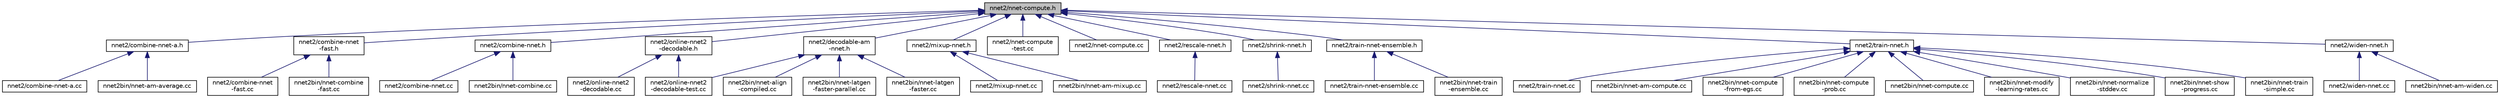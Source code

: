 digraph "nnet2/nnet-compute.h"
{
  edge [fontname="Helvetica",fontsize="10",labelfontname="Helvetica",labelfontsize="10"];
  node [fontname="Helvetica",fontsize="10",shape=record];
  Node71 [label="nnet2/nnet-compute.h",height=0.2,width=0.4,color="black", fillcolor="grey75", style="filled", fontcolor="black"];
  Node71 -> Node72 [dir="back",color="midnightblue",fontsize="10",style="solid",fontname="Helvetica"];
  Node72 [label="nnet2/combine-nnet-a.h",height=0.2,width=0.4,color="black", fillcolor="white", style="filled",URL="$combine-nnet-a_8h.html"];
  Node72 -> Node73 [dir="back",color="midnightblue",fontsize="10",style="solid",fontname="Helvetica"];
  Node73 [label="nnet2/combine-nnet-a.cc",height=0.2,width=0.4,color="black", fillcolor="white", style="filled",URL="$combine-nnet-a_8cc.html"];
  Node72 -> Node74 [dir="back",color="midnightblue",fontsize="10",style="solid",fontname="Helvetica"];
  Node74 [label="nnet2bin/nnet-am-average.cc",height=0.2,width=0.4,color="black", fillcolor="white", style="filled",URL="$nnet-am-average_8cc.html"];
  Node71 -> Node75 [dir="back",color="midnightblue",fontsize="10",style="solid",fontname="Helvetica"];
  Node75 [label="nnet2/combine-nnet\l-fast.h",height=0.2,width=0.4,color="black", fillcolor="white", style="filled",URL="$combine-nnet-fast_8h.html"];
  Node75 -> Node76 [dir="back",color="midnightblue",fontsize="10",style="solid",fontname="Helvetica"];
  Node76 [label="nnet2/combine-nnet\l-fast.cc",height=0.2,width=0.4,color="black", fillcolor="white", style="filled",URL="$combine-nnet-fast_8cc.html"];
  Node75 -> Node77 [dir="back",color="midnightblue",fontsize="10",style="solid",fontname="Helvetica"];
  Node77 [label="nnet2bin/nnet-combine\l-fast.cc",height=0.2,width=0.4,color="black", fillcolor="white", style="filled",URL="$nnet-combine-fast_8cc.html"];
  Node71 -> Node78 [dir="back",color="midnightblue",fontsize="10",style="solid",fontname="Helvetica"];
  Node78 [label="nnet2/combine-nnet.h",height=0.2,width=0.4,color="black", fillcolor="white", style="filled",URL="$combine-nnet_8h.html"];
  Node78 -> Node79 [dir="back",color="midnightblue",fontsize="10",style="solid",fontname="Helvetica"];
  Node79 [label="nnet2/combine-nnet.cc",height=0.2,width=0.4,color="black", fillcolor="white", style="filled",URL="$combine-nnet_8cc.html"];
  Node78 -> Node80 [dir="back",color="midnightblue",fontsize="10",style="solid",fontname="Helvetica"];
  Node80 [label="nnet2bin/nnet-combine.cc",height=0.2,width=0.4,color="black", fillcolor="white", style="filled",URL="$nnet-combine_8cc.html"];
  Node71 -> Node81 [dir="back",color="midnightblue",fontsize="10",style="solid",fontname="Helvetica"];
  Node81 [label="nnet2/decodable-am\l-nnet.h",height=0.2,width=0.4,color="black", fillcolor="white", style="filled",URL="$decodable-am-nnet_8h.html"];
  Node81 -> Node82 [dir="back",color="midnightblue",fontsize="10",style="solid",fontname="Helvetica"];
  Node82 [label="nnet2/online-nnet2\l-decodable-test.cc",height=0.2,width=0.4,color="black", fillcolor="white", style="filled",URL="$online-nnet2-decodable-test_8cc.html"];
  Node81 -> Node83 [dir="back",color="midnightblue",fontsize="10",style="solid",fontname="Helvetica"];
  Node83 [label="nnet2bin/nnet-align\l-compiled.cc",height=0.2,width=0.4,color="black", fillcolor="white", style="filled",URL="$nnet-align-compiled_8cc.html"];
  Node81 -> Node84 [dir="back",color="midnightblue",fontsize="10",style="solid",fontname="Helvetica"];
  Node84 [label="nnet2bin/nnet-latgen\l-faster-parallel.cc",height=0.2,width=0.4,color="black", fillcolor="white", style="filled",URL="$nnet-latgen-faster-parallel_8cc.html"];
  Node81 -> Node85 [dir="back",color="midnightblue",fontsize="10",style="solid",fontname="Helvetica"];
  Node85 [label="nnet2bin/nnet-latgen\l-faster.cc",height=0.2,width=0.4,color="black", fillcolor="white", style="filled",URL="$nnet-latgen-faster_8cc.html"];
  Node71 -> Node86 [dir="back",color="midnightblue",fontsize="10",style="solid",fontname="Helvetica"];
  Node86 [label="nnet2/mixup-nnet.h",height=0.2,width=0.4,color="black", fillcolor="white", style="filled",URL="$mixup-nnet_8h.html"];
  Node86 -> Node87 [dir="back",color="midnightblue",fontsize="10",style="solid",fontname="Helvetica"];
  Node87 [label="nnet2/mixup-nnet.cc",height=0.2,width=0.4,color="black", fillcolor="white", style="filled",URL="$mixup-nnet_8cc.html"];
  Node86 -> Node88 [dir="back",color="midnightblue",fontsize="10",style="solid",fontname="Helvetica"];
  Node88 [label="nnet2bin/nnet-am-mixup.cc",height=0.2,width=0.4,color="black", fillcolor="white", style="filled",URL="$nnet-am-mixup_8cc.html"];
  Node71 -> Node89 [dir="back",color="midnightblue",fontsize="10",style="solid",fontname="Helvetica"];
  Node89 [label="nnet2/nnet-compute\l-test.cc",height=0.2,width=0.4,color="black", fillcolor="white", style="filled",URL="$nnet2_2nnet-compute-test_8cc.html"];
  Node71 -> Node90 [dir="back",color="midnightblue",fontsize="10",style="solid",fontname="Helvetica"];
  Node90 [label="nnet2/nnet-compute.cc",height=0.2,width=0.4,color="black", fillcolor="white", style="filled",URL="$nnet2_2nnet-compute_8cc.html"];
  Node71 -> Node91 [dir="back",color="midnightblue",fontsize="10",style="solid",fontname="Helvetica"];
  Node91 [label="nnet2/online-nnet2\l-decodable.h",height=0.2,width=0.4,color="black", fillcolor="white", style="filled",URL="$online-nnet2-decodable_8h.html"];
  Node91 -> Node82 [dir="back",color="midnightblue",fontsize="10",style="solid",fontname="Helvetica"];
  Node91 -> Node92 [dir="back",color="midnightblue",fontsize="10",style="solid",fontname="Helvetica"];
  Node92 [label="nnet2/online-nnet2\l-decodable.cc",height=0.2,width=0.4,color="black", fillcolor="white", style="filled",URL="$online-nnet2-decodable_8cc.html"];
  Node71 -> Node93 [dir="back",color="midnightblue",fontsize="10",style="solid",fontname="Helvetica"];
  Node93 [label="nnet2/rescale-nnet.h",height=0.2,width=0.4,color="black", fillcolor="white", style="filled",URL="$rescale-nnet_8h.html"];
  Node93 -> Node94 [dir="back",color="midnightblue",fontsize="10",style="solid",fontname="Helvetica"];
  Node94 [label="nnet2/rescale-nnet.cc",height=0.2,width=0.4,color="black", fillcolor="white", style="filled",URL="$rescale-nnet_8cc.html"];
  Node71 -> Node95 [dir="back",color="midnightblue",fontsize="10",style="solid",fontname="Helvetica"];
  Node95 [label="nnet2/shrink-nnet.h",height=0.2,width=0.4,color="black", fillcolor="white", style="filled",URL="$shrink-nnet_8h.html"];
  Node95 -> Node96 [dir="back",color="midnightblue",fontsize="10",style="solid",fontname="Helvetica"];
  Node96 [label="nnet2/shrink-nnet.cc",height=0.2,width=0.4,color="black", fillcolor="white", style="filled",URL="$shrink-nnet_8cc.html"];
  Node71 -> Node97 [dir="back",color="midnightblue",fontsize="10",style="solid",fontname="Helvetica"];
  Node97 [label="nnet2/train-nnet-ensemble.h",height=0.2,width=0.4,color="black", fillcolor="white", style="filled",URL="$train-nnet-ensemble_8h.html"];
  Node97 -> Node98 [dir="back",color="midnightblue",fontsize="10",style="solid",fontname="Helvetica"];
  Node98 [label="nnet2/train-nnet-ensemble.cc",height=0.2,width=0.4,color="black", fillcolor="white", style="filled",URL="$train-nnet-ensemble_8cc.html"];
  Node97 -> Node99 [dir="back",color="midnightblue",fontsize="10",style="solid",fontname="Helvetica"];
  Node99 [label="nnet2bin/nnet-train\l-ensemble.cc",height=0.2,width=0.4,color="black", fillcolor="white", style="filled",URL="$nnet-train-ensemble_8cc.html"];
  Node71 -> Node100 [dir="back",color="midnightblue",fontsize="10",style="solid",fontname="Helvetica"];
  Node100 [label="nnet2/train-nnet.h",height=0.2,width=0.4,color="black", fillcolor="white", style="filled",URL="$train-nnet_8h.html"];
  Node100 -> Node101 [dir="back",color="midnightblue",fontsize="10",style="solid",fontname="Helvetica"];
  Node101 [label="nnet2/train-nnet.cc",height=0.2,width=0.4,color="black", fillcolor="white", style="filled",URL="$train-nnet_8cc.html"];
  Node100 -> Node102 [dir="back",color="midnightblue",fontsize="10",style="solid",fontname="Helvetica"];
  Node102 [label="nnet2bin/nnet-am-compute.cc",height=0.2,width=0.4,color="black", fillcolor="white", style="filled",URL="$nnet-am-compute_8cc.html"];
  Node100 -> Node103 [dir="back",color="midnightblue",fontsize="10",style="solid",fontname="Helvetica"];
  Node103 [label="nnet2bin/nnet-compute\l-from-egs.cc",height=0.2,width=0.4,color="black", fillcolor="white", style="filled",URL="$nnet-compute-from-egs_8cc.html"];
  Node100 -> Node104 [dir="back",color="midnightblue",fontsize="10",style="solid",fontname="Helvetica"];
  Node104 [label="nnet2bin/nnet-compute\l-prob.cc",height=0.2,width=0.4,color="black", fillcolor="white", style="filled",URL="$nnet-compute-prob_8cc.html"];
  Node100 -> Node105 [dir="back",color="midnightblue",fontsize="10",style="solid",fontname="Helvetica"];
  Node105 [label="nnet2bin/nnet-compute.cc",height=0.2,width=0.4,color="black", fillcolor="white", style="filled",URL="$nnet2bin_2nnet-compute_8cc.html"];
  Node100 -> Node106 [dir="back",color="midnightblue",fontsize="10",style="solid",fontname="Helvetica"];
  Node106 [label="nnet2bin/nnet-modify\l-learning-rates.cc",height=0.2,width=0.4,color="black", fillcolor="white", style="filled",URL="$nnet-modify-learning-rates_8cc.html"];
  Node100 -> Node107 [dir="back",color="midnightblue",fontsize="10",style="solid",fontname="Helvetica"];
  Node107 [label="nnet2bin/nnet-normalize\l-stddev.cc",height=0.2,width=0.4,color="black", fillcolor="white", style="filled",URL="$nnet-normalize-stddev_8cc.html"];
  Node100 -> Node108 [dir="back",color="midnightblue",fontsize="10",style="solid",fontname="Helvetica"];
  Node108 [label="nnet2bin/nnet-show\l-progress.cc",height=0.2,width=0.4,color="black", fillcolor="white", style="filled",URL="$nnet-show-progress_8cc.html"];
  Node100 -> Node109 [dir="back",color="midnightblue",fontsize="10",style="solid",fontname="Helvetica"];
  Node109 [label="nnet2bin/nnet-train\l-simple.cc",height=0.2,width=0.4,color="black", fillcolor="white", style="filled",URL="$nnet-train-simple_8cc.html"];
  Node71 -> Node110 [dir="back",color="midnightblue",fontsize="10",style="solid",fontname="Helvetica"];
  Node110 [label="nnet2/widen-nnet.h",height=0.2,width=0.4,color="black", fillcolor="white", style="filled",URL="$widen-nnet_8h.html"];
  Node110 -> Node111 [dir="back",color="midnightblue",fontsize="10",style="solid",fontname="Helvetica"];
  Node111 [label="nnet2/widen-nnet.cc",height=0.2,width=0.4,color="black", fillcolor="white", style="filled",URL="$widen-nnet_8cc.html"];
  Node110 -> Node112 [dir="back",color="midnightblue",fontsize="10",style="solid",fontname="Helvetica"];
  Node112 [label="nnet2bin/nnet-am-widen.cc",height=0.2,width=0.4,color="black", fillcolor="white", style="filled",URL="$nnet-am-widen_8cc.html"];
}
